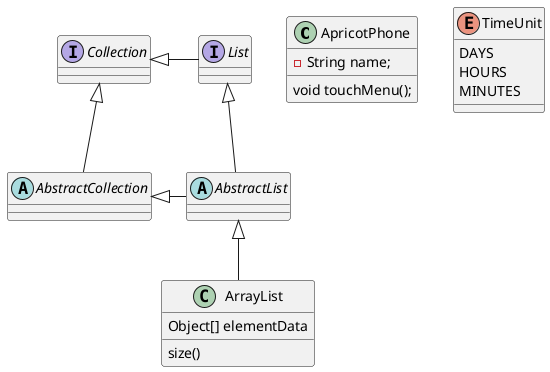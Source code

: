 @startuml
'https://plantuml.com/class-diagram

class ApricotPhone {
    - String name;
    void touchMenu();
}

abstract class AbstractList
abstract AbstractCollection
interface List
interface Collection

List <|-- AbstractList
Collection <|-- AbstractCollection

Collection <|- List
AbstractCollection <|- AbstractList
AbstractList <|-- ArrayList

class ArrayList {
Object[] elementData
size()
}

enum TimeUnit {
DAYS
HOURS
MINUTES
}

@enduml